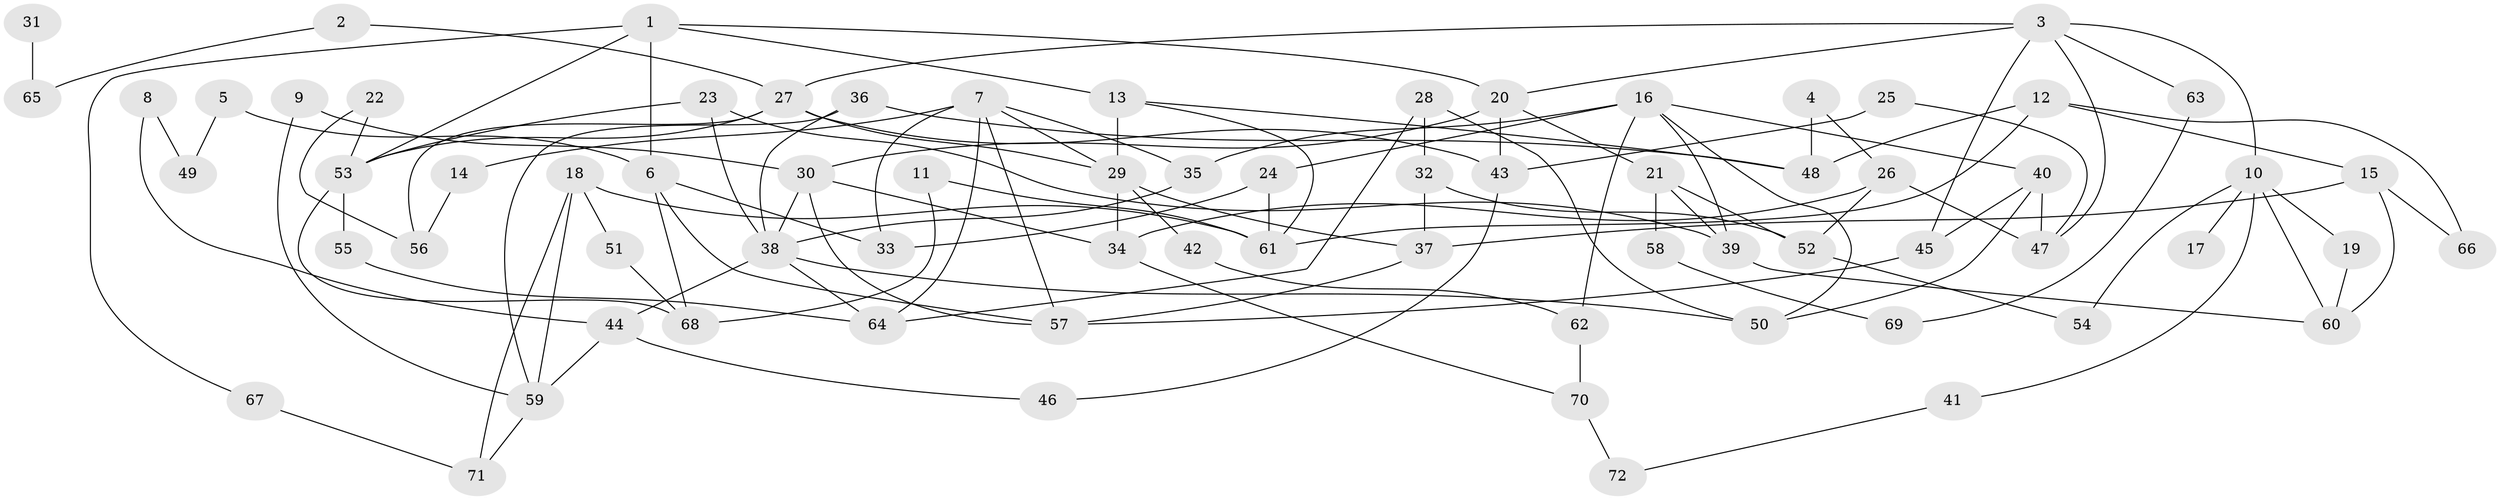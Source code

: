// original degree distribution, {6: 0.06944444444444445, 5: 0.0763888888888889, 2: 0.3541666666666667, 4: 0.10416666666666667, 3: 0.19444444444444445, 7: 0.006944444444444444, 1: 0.19444444444444445}
// Generated by graph-tools (version 1.1) at 2025/00/03/09/25 03:00:57]
// undirected, 72 vertices, 123 edges
graph export_dot {
graph [start="1"]
  node [color=gray90,style=filled];
  1;
  2;
  3;
  4;
  5;
  6;
  7;
  8;
  9;
  10;
  11;
  12;
  13;
  14;
  15;
  16;
  17;
  18;
  19;
  20;
  21;
  22;
  23;
  24;
  25;
  26;
  27;
  28;
  29;
  30;
  31;
  32;
  33;
  34;
  35;
  36;
  37;
  38;
  39;
  40;
  41;
  42;
  43;
  44;
  45;
  46;
  47;
  48;
  49;
  50;
  51;
  52;
  53;
  54;
  55;
  56;
  57;
  58;
  59;
  60;
  61;
  62;
  63;
  64;
  65;
  66;
  67;
  68;
  69;
  70;
  71;
  72;
  1 -- 6 [weight=1.0];
  1 -- 13 [weight=1.0];
  1 -- 20 [weight=1.0];
  1 -- 53 [weight=1.0];
  1 -- 67 [weight=1.0];
  2 -- 27 [weight=1.0];
  2 -- 65 [weight=1.0];
  3 -- 10 [weight=1.0];
  3 -- 20 [weight=1.0];
  3 -- 27 [weight=1.0];
  3 -- 45 [weight=1.0];
  3 -- 47 [weight=1.0];
  3 -- 63 [weight=1.0];
  4 -- 26 [weight=1.0];
  4 -- 48 [weight=1.0];
  5 -- 6 [weight=1.0];
  5 -- 49 [weight=1.0];
  6 -- 33 [weight=1.0];
  6 -- 57 [weight=1.0];
  6 -- 68 [weight=1.0];
  7 -- 14 [weight=1.0];
  7 -- 29 [weight=1.0];
  7 -- 33 [weight=2.0];
  7 -- 35 [weight=1.0];
  7 -- 57 [weight=1.0];
  7 -- 64 [weight=1.0];
  8 -- 44 [weight=1.0];
  8 -- 49 [weight=1.0];
  9 -- 30 [weight=1.0];
  9 -- 59 [weight=1.0];
  10 -- 17 [weight=1.0];
  10 -- 19 [weight=1.0];
  10 -- 41 [weight=1.0];
  10 -- 54 [weight=1.0];
  10 -- 60 [weight=1.0];
  11 -- 61 [weight=1.0];
  11 -- 68 [weight=1.0];
  12 -- 15 [weight=1.0];
  12 -- 48 [weight=1.0];
  12 -- 61 [weight=1.0];
  12 -- 66 [weight=1.0];
  13 -- 29 [weight=2.0];
  13 -- 48 [weight=1.0];
  13 -- 61 [weight=1.0];
  14 -- 56 [weight=1.0];
  15 -- 37 [weight=1.0];
  15 -- 60 [weight=1.0];
  15 -- 66 [weight=1.0];
  16 -- 24 [weight=1.0];
  16 -- 35 [weight=1.0];
  16 -- 39 [weight=1.0];
  16 -- 40 [weight=1.0];
  16 -- 50 [weight=1.0];
  16 -- 62 [weight=1.0];
  18 -- 51 [weight=1.0];
  18 -- 59 [weight=1.0];
  18 -- 61 [weight=1.0];
  18 -- 71 [weight=2.0];
  19 -- 60 [weight=1.0];
  20 -- 21 [weight=1.0];
  20 -- 30 [weight=1.0];
  20 -- 43 [weight=1.0];
  21 -- 39 [weight=1.0];
  21 -- 52 [weight=1.0];
  21 -- 58 [weight=1.0];
  22 -- 53 [weight=1.0];
  22 -- 56 [weight=1.0];
  23 -- 38 [weight=1.0];
  23 -- 39 [weight=1.0];
  23 -- 53 [weight=1.0];
  24 -- 33 [weight=1.0];
  24 -- 61 [weight=1.0];
  25 -- 43 [weight=1.0];
  25 -- 47 [weight=1.0];
  26 -- 34 [weight=1.0];
  26 -- 47 [weight=1.0];
  26 -- 52 [weight=1.0];
  27 -- 29 [weight=1.0];
  27 -- 43 [weight=1.0];
  27 -- 53 [weight=1.0];
  27 -- 56 [weight=1.0];
  28 -- 32 [weight=1.0];
  28 -- 50 [weight=1.0];
  28 -- 64 [weight=1.0];
  29 -- 34 [weight=1.0];
  29 -- 37 [weight=1.0];
  29 -- 42 [weight=1.0];
  30 -- 34 [weight=1.0];
  30 -- 38 [weight=1.0];
  30 -- 57 [weight=1.0];
  31 -- 65 [weight=1.0];
  32 -- 37 [weight=1.0];
  32 -- 52 [weight=1.0];
  34 -- 70 [weight=1.0];
  35 -- 38 [weight=1.0];
  36 -- 38 [weight=1.0];
  36 -- 48 [weight=1.0];
  36 -- 59 [weight=1.0];
  37 -- 57 [weight=1.0];
  38 -- 44 [weight=1.0];
  38 -- 50 [weight=1.0];
  38 -- 64 [weight=1.0];
  39 -- 60 [weight=1.0];
  40 -- 45 [weight=1.0];
  40 -- 47 [weight=1.0];
  40 -- 50 [weight=1.0];
  41 -- 72 [weight=1.0];
  42 -- 62 [weight=1.0];
  43 -- 46 [weight=1.0];
  44 -- 46 [weight=1.0];
  44 -- 59 [weight=1.0];
  45 -- 57 [weight=1.0];
  51 -- 68 [weight=1.0];
  52 -- 54 [weight=1.0];
  53 -- 55 [weight=1.0];
  53 -- 68 [weight=1.0];
  55 -- 64 [weight=1.0];
  58 -- 69 [weight=1.0];
  59 -- 71 [weight=1.0];
  62 -- 70 [weight=1.0];
  63 -- 69 [weight=1.0];
  67 -- 71 [weight=1.0];
  70 -- 72 [weight=1.0];
}
